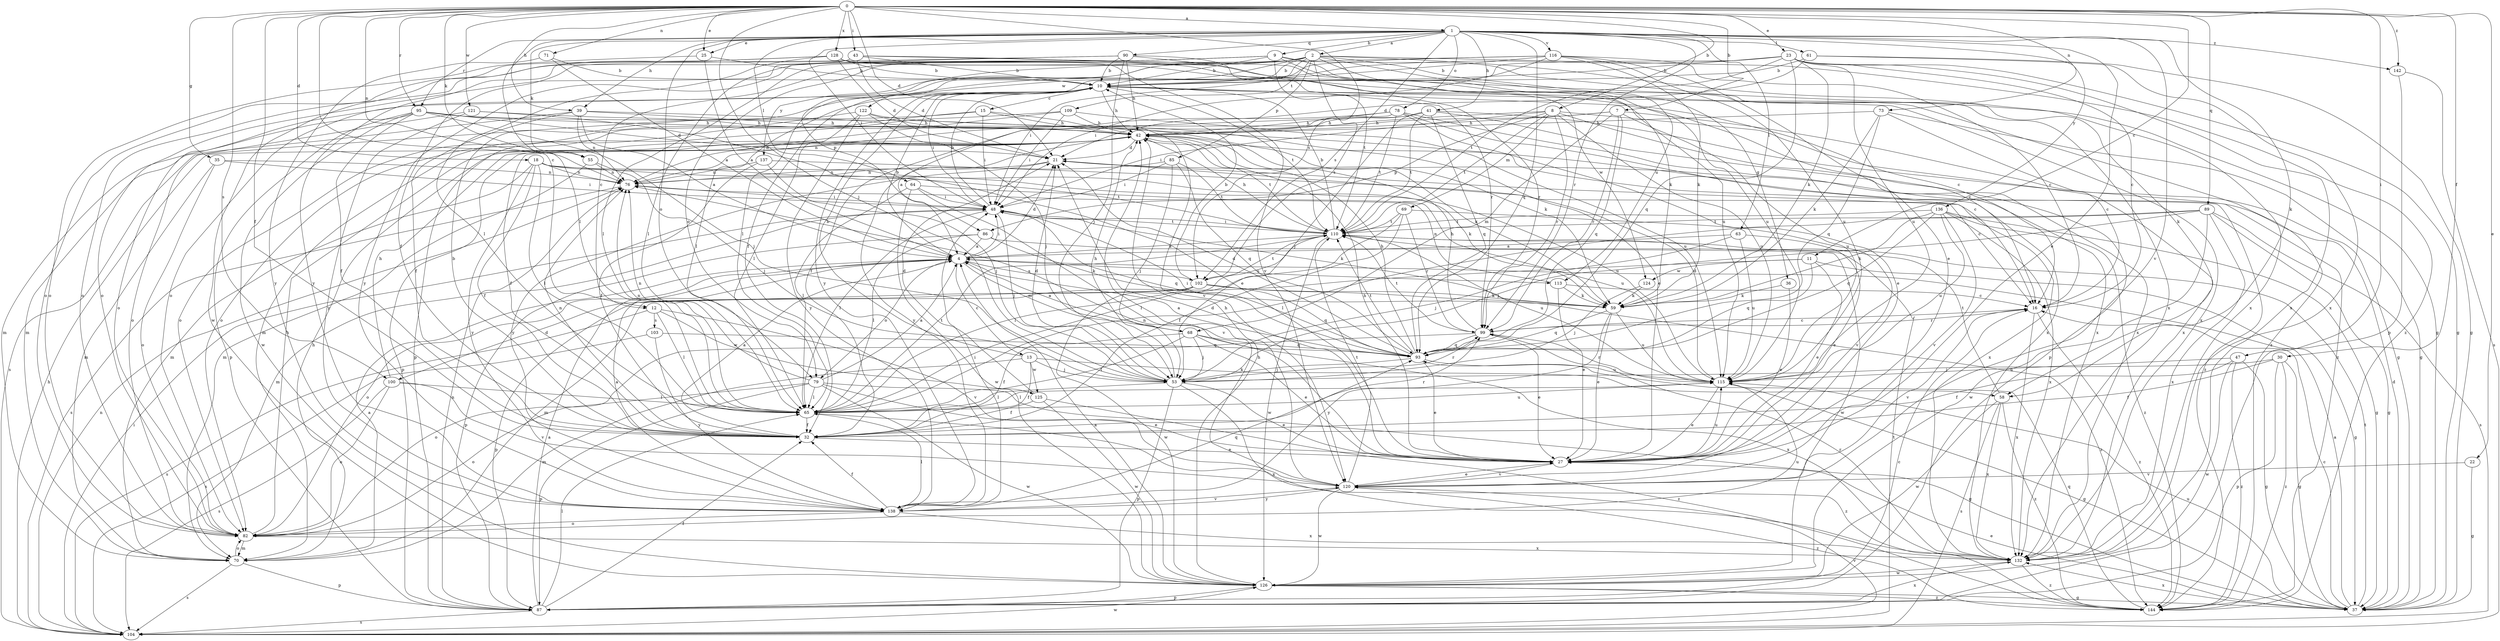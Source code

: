 strict digraph  {
0;
1;
2;
4;
7;
8;
9;
10;
11;
12;
13;
15;
16;
18;
21;
22;
23;
25;
27;
30;
32;
35;
36;
37;
39;
41;
42;
43;
47;
48;
53;
55;
58;
59;
61;
63;
64;
65;
68;
69;
70;
71;
73;
76;
78;
79;
82;
85;
86;
87;
89;
90;
93;
95;
99;
100;
102;
103;
104;
109;
110;
113;
115;
116;
120;
121;
122;
124;
125;
126;
128;
132;
136;
137;
138;
142;
144;
0 -> 1  [label=a];
0 -> 7  [label=b];
0 -> 8  [label=b];
0 -> 11  [label=c];
0 -> 12  [label=c];
0 -> 18  [label=d];
0 -> 21  [label=d];
0 -> 22  [label=e];
0 -> 23  [label=e];
0 -> 25  [label=e];
0 -> 30  [label=f];
0 -> 32  [label=f];
0 -> 35  [label=g];
0 -> 39  [label=h];
0 -> 43  [label=i];
0 -> 47  [label=i];
0 -> 53  [label=j];
0 -> 55  [label=k];
0 -> 71  [label=n];
0 -> 73  [label=n];
0 -> 76  [label=n];
0 -> 89  [label=q];
0 -> 95  [label=r];
0 -> 100  [label=s];
0 -> 102  [label=s];
0 -> 121  [label=w];
0 -> 128  [label=x];
0 -> 142  [label=z];
1 -> 2  [label=a];
1 -> 9  [label=b];
1 -> 25  [label=e];
1 -> 27  [label=e];
1 -> 39  [label=h];
1 -> 41  [label=h];
1 -> 48  [label=i];
1 -> 55  [label=k];
1 -> 58  [label=k];
1 -> 61  [label=l];
1 -> 63  [label=l];
1 -> 64  [label=l];
1 -> 65  [label=l];
1 -> 78  [label=o];
1 -> 79  [label=o];
1 -> 90  [label=q];
1 -> 93  [label=q];
1 -> 95  [label=r];
1 -> 99  [label=r];
1 -> 102  [label=s];
1 -> 116  [label=v];
1 -> 120  [label=v];
1 -> 136  [label=y];
1 -> 142  [label=z];
2 -> 10  [label=b];
2 -> 12  [label=c];
2 -> 36  [label=g];
2 -> 48  [label=i];
2 -> 79  [label=o];
2 -> 85  [label=p];
2 -> 86  [label=p];
2 -> 102  [label=s];
2 -> 109  [label=t];
2 -> 113  [label=u];
2 -> 122  [label=w];
2 -> 124  [label=w];
2 -> 132  [label=x];
2 -> 137  [label=y];
2 -> 144  [label=z];
4 -> 10  [label=b];
4 -> 13  [label=c];
4 -> 21  [label=d];
4 -> 48  [label=i];
4 -> 68  [label=m];
4 -> 79  [label=o];
4 -> 82  [label=o];
4 -> 102  [label=s];
4 -> 113  [label=u];
7 -> 37  [label=g];
7 -> 42  [label=h];
7 -> 68  [label=m];
7 -> 82  [label=o];
7 -> 93  [label=q];
7 -> 99  [label=r];
7 -> 115  [label=u];
8 -> 42  [label=h];
8 -> 48  [label=i];
8 -> 69  [label=m];
8 -> 86  [label=p];
8 -> 87  [label=p];
8 -> 99  [label=r];
8 -> 110  [label=t];
8 -> 115  [label=u];
8 -> 132  [label=x];
9 -> 10  [label=b];
9 -> 58  [label=k];
9 -> 65  [label=l];
9 -> 82  [label=o];
9 -> 110  [label=t];
9 -> 115  [label=u];
9 -> 132  [label=x];
9 -> 138  [label=y];
10 -> 15  [label=c];
10 -> 16  [label=c];
10 -> 42  [label=h];
10 -> 48  [label=i];
10 -> 65  [label=l];
10 -> 82  [label=o];
10 -> 110  [label=t];
10 -> 132  [label=x];
10 -> 144  [label=z];
11 -> 27  [label=e];
11 -> 37  [label=g];
11 -> 70  [label=m];
11 -> 93  [label=q];
11 -> 124  [label=w];
12 -> 65  [label=l];
12 -> 103  [label=s];
12 -> 104  [label=s];
12 -> 120  [label=v];
12 -> 125  [label=w];
13 -> 10  [label=b];
13 -> 32  [label=f];
13 -> 53  [label=j];
13 -> 58  [label=k];
13 -> 70  [label=m];
13 -> 125  [label=w];
15 -> 42  [label=h];
15 -> 48  [label=i];
15 -> 82  [label=o];
15 -> 104  [label=s];
15 -> 120  [label=v];
16 -> 99  [label=r];
16 -> 120  [label=v];
16 -> 132  [label=x];
16 -> 144  [label=z];
18 -> 32  [label=f];
18 -> 59  [label=k];
18 -> 65  [label=l];
18 -> 70  [label=m];
18 -> 76  [label=n];
18 -> 110  [label=t];
18 -> 115  [label=u];
18 -> 138  [label=y];
21 -> 76  [label=n];
21 -> 132  [label=x];
21 -> 138  [label=y];
22 -> 37  [label=g];
22 -> 120  [label=v];
23 -> 10  [label=b];
23 -> 16  [label=c];
23 -> 37  [label=g];
23 -> 59  [label=k];
23 -> 65  [label=l];
23 -> 93  [label=q];
23 -> 110  [label=t];
23 -> 115  [label=u];
23 -> 132  [label=x];
23 -> 138  [label=y];
25 -> 4  [label=a];
25 -> 10  [label=b];
25 -> 82  [label=o];
27 -> 21  [label=d];
27 -> 42  [label=h];
27 -> 76  [label=n];
27 -> 115  [label=u];
27 -> 120  [label=v];
30 -> 32  [label=f];
30 -> 37  [label=g];
30 -> 53  [label=j];
30 -> 87  [label=p];
30 -> 144  [label=z];
32 -> 4  [label=a];
32 -> 10  [label=b];
32 -> 27  [label=e];
32 -> 76  [label=n];
32 -> 99  [label=r];
35 -> 48  [label=i];
35 -> 70  [label=m];
35 -> 76  [label=n];
35 -> 82  [label=o];
36 -> 27  [label=e];
36 -> 59  [label=k];
37 -> 4  [label=a];
37 -> 16  [label=c];
37 -> 21  [label=d];
37 -> 27  [label=e];
37 -> 110  [label=t];
37 -> 115  [label=u];
37 -> 132  [label=x];
39 -> 4  [label=a];
39 -> 32  [label=f];
39 -> 42  [label=h];
39 -> 59  [label=k];
39 -> 70  [label=m];
39 -> 76  [label=n];
41 -> 32  [label=f];
41 -> 42  [label=h];
41 -> 53  [label=j];
41 -> 93  [label=q];
41 -> 110  [label=t];
41 -> 132  [label=x];
41 -> 144  [label=z];
42 -> 21  [label=d];
42 -> 32  [label=f];
42 -> 59  [label=k];
42 -> 87  [label=p];
42 -> 110  [label=t];
42 -> 138  [label=y];
42 -> 144  [label=z];
43 -> 10  [label=b];
43 -> 21  [label=d];
43 -> 37  [label=g];
43 -> 82  [label=o];
43 -> 115  [label=u];
43 -> 138  [label=y];
47 -> 32  [label=f];
47 -> 37  [label=g];
47 -> 115  [label=u];
47 -> 126  [label=w];
47 -> 144  [label=z];
48 -> 10  [label=b];
48 -> 53  [label=j];
48 -> 59  [label=k];
48 -> 65  [label=l];
48 -> 70  [label=m];
48 -> 93  [label=q];
48 -> 110  [label=t];
53 -> 21  [label=d];
53 -> 27  [label=e];
53 -> 42  [label=h];
53 -> 65  [label=l];
53 -> 87  [label=p];
53 -> 99  [label=r];
53 -> 132  [label=x];
55 -> 53  [label=j];
55 -> 70  [label=m];
55 -> 76  [label=n];
58 -> 104  [label=s];
58 -> 110  [label=t];
58 -> 126  [label=w];
58 -> 132  [label=x];
58 -> 144  [label=z];
59 -> 27  [label=e];
59 -> 93  [label=q];
59 -> 115  [label=u];
59 -> 138  [label=y];
61 -> 10  [label=b];
61 -> 21  [label=d];
61 -> 37  [label=g];
61 -> 132  [label=x];
63 -> 4  [label=a];
63 -> 27  [label=e];
63 -> 53  [label=j];
63 -> 115  [label=u];
64 -> 48  [label=i];
64 -> 65  [label=l];
64 -> 115  [label=u];
64 -> 120  [label=v];
64 -> 126  [label=w];
65 -> 32  [label=f];
65 -> 76  [label=n];
65 -> 110  [label=t];
65 -> 115  [label=u];
65 -> 144  [label=z];
68 -> 4  [label=a];
68 -> 27  [label=e];
68 -> 32  [label=f];
68 -> 53  [label=j];
68 -> 65  [label=l];
68 -> 93  [label=q];
68 -> 132  [label=x];
69 -> 32  [label=f];
69 -> 65  [label=l];
69 -> 99  [label=r];
69 -> 110  [label=t];
69 -> 120  [label=v];
70 -> 4  [label=a];
70 -> 42  [label=h];
70 -> 82  [label=o];
70 -> 87  [label=p];
70 -> 104  [label=s];
71 -> 4  [label=a];
71 -> 10  [label=b];
71 -> 138  [label=y];
73 -> 16  [label=c];
73 -> 37  [label=g];
73 -> 42  [label=h];
73 -> 59  [label=k];
73 -> 93  [label=q];
76 -> 48  [label=i];
76 -> 104  [label=s];
78 -> 4  [label=a];
78 -> 16  [label=c];
78 -> 27  [label=e];
78 -> 42  [label=h];
78 -> 76  [label=n];
78 -> 110  [label=t];
78 -> 132  [label=x];
79 -> 4  [label=a];
79 -> 27  [label=e];
79 -> 37  [label=g];
79 -> 65  [label=l];
79 -> 76  [label=n];
79 -> 82  [label=o];
79 -> 87  [label=p];
79 -> 126  [label=w];
82 -> 42  [label=h];
82 -> 70  [label=m];
82 -> 115  [label=u];
82 -> 132  [label=x];
85 -> 48  [label=i];
85 -> 53  [label=j];
85 -> 76  [label=n];
85 -> 93  [label=q];
85 -> 110  [label=t];
86 -> 4  [label=a];
86 -> 59  [label=k];
86 -> 65  [label=l];
86 -> 87  [label=p];
86 -> 126  [label=w];
87 -> 4  [label=a];
87 -> 16  [label=c];
87 -> 32  [label=f];
87 -> 65  [label=l];
87 -> 76  [label=n];
87 -> 104  [label=s];
87 -> 132  [label=x];
89 -> 37  [label=g];
89 -> 53  [label=j];
89 -> 65  [label=l];
89 -> 104  [label=s];
89 -> 110  [label=t];
89 -> 126  [label=w];
89 -> 132  [label=x];
90 -> 10  [label=b];
90 -> 32  [label=f];
90 -> 42  [label=h];
90 -> 53  [label=j];
90 -> 59  [label=k];
90 -> 65  [label=l];
90 -> 99  [label=r];
93 -> 4  [label=a];
93 -> 21  [label=d];
93 -> 27  [label=e];
93 -> 42  [label=h];
93 -> 48  [label=i];
93 -> 53  [label=j];
93 -> 110  [label=t];
93 -> 115  [label=u];
95 -> 21  [label=d];
95 -> 32  [label=f];
95 -> 42  [label=h];
95 -> 53  [label=j];
95 -> 70  [label=m];
95 -> 87  [label=p];
95 -> 126  [label=w];
95 -> 132  [label=x];
99 -> 16  [label=c];
99 -> 27  [label=e];
99 -> 42  [label=h];
99 -> 82  [label=o];
99 -> 93  [label=q];
99 -> 110  [label=t];
100 -> 42  [label=h];
100 -> 65  [label=l];
100 -> 82  [label=o];
100 -> 104  [label=s];
100 -> 120  [label=v];
102 -> 10  [label=b];
102 -> 59  [label=k];
102 -> 87  [label=p];
102 -> 93  [label=q];
102 -> 110  [label=t];
102 -> 126  [label=w];
102 -> 144  [label=z];
102 -> 100  [label=d];
103 -> 93  [label=q];
103 -> 104  [label=s];
103 -> 138  [label=y];
104 -> 42  [label=h];
104 -> 48  [label=i];
104 -> 76  [label=n];
104 -> 110  [label=t];
104 -> 120  [label=v];
104 -> 126  [label=w];
109 -> 42  [label=h];
109 -> 48  [label=i];
109 -> 76  [label=n];
109 -> 87  [label=p];
109 -> 115  [label=u];
110 -> 4  [label=a];
110 -> 10  [label=b];
110 -> 42  [label=h];
110 -> 48  [label=i];
110 -> 65  [label=l];
110 -> 115  [label=u];
110 -> 126  [label=w];
113 -> 16  [label=c];
113 -> 27  [label=e];
113 -> 59  [label=k];
113 -> 76  [label=n];
115 -> 21  [label=d];
115 -> 27  [label=e];
115 -> 37  [label=g];
115 -> 65  [label=l];
115 -> 99  [label=r];
116 -> 10  [label=b];
116 -> 16  [label=c];
116 -> 27  [label=e];
116 -> 32  [label=f];
116 -> 48  [label=i];
116 -> 59  [label=k];
116 -> 82  [label=o];
116 -> 115  [label=u];
120 -> 27  [label=e];
120 -> 42  [label=h];
120 -> 110  [label=t];
120 -> 126  [label=w];
120 -> 138  [label=y];
120 -> 144  [label=z];
121 -> 27  [label=e];
121 -> 42  [label=h];
121 -> 82  [label=o];
121 -> 138  [label=y];
122 -> 27  [label=e];
122 -> 42  [label=h];
122 -> 53  [label=j];
122 -> 65  [label=l];
122 -> 70  [label=m];
122 -> 138  [label=y];
124 -> 53  [label=j];
124 -> 59  [label=k];
125 -> 21  [label=d];
125 -> 32  [label=f];
125 -> 126  [label=w];
125 -> 144  [label=z];
126 -> 4  [label=a];
126 -> 37  [label=g];
126 -> 42  [label=h];
126 -> 87  [label=p];
126 -> 144  [label=z];
128 -> 10  [label=b];
128 -> 16  [label=c];
128 -> 21  [label=d];
128 -> 65  [label=l];
128 -> 82  [label=o];
128 -> 99  [label=r];
128 -> 120  [label=v];
128 -> 126  [label=w];
132 -> 99  [label=r];
132 -> 126  [label=w];
132 -> 144  [label=z];
136 -> 37  [label=g];
136 -> 59  [label=k];
136 -> 93  [label=q];
136 -> 110  [label=t];
136 -> 115  [label=u];
136 -> 120  [label=v];
136 -> 132  [label=x];
136 -> 144  [label=z];
137 -> 16  [label=c];
137 -> 32  [label=f];
137 -> 53  [label=j];
137 -> 76  [label=n];
138 -> 4  [label=a];
138 -> 32  [label=f];
138 -> 48  [label=i];
138 -> 65  [label=l];
138 -> 82  [label=o];
138 -> 93  [label=q];
138 -> 120  [label=v];
138 -> 132  [label=x];
142 -> 87  [label=p];
142 -> 104  [label=s];
144 -> 93  [label=q];
}
